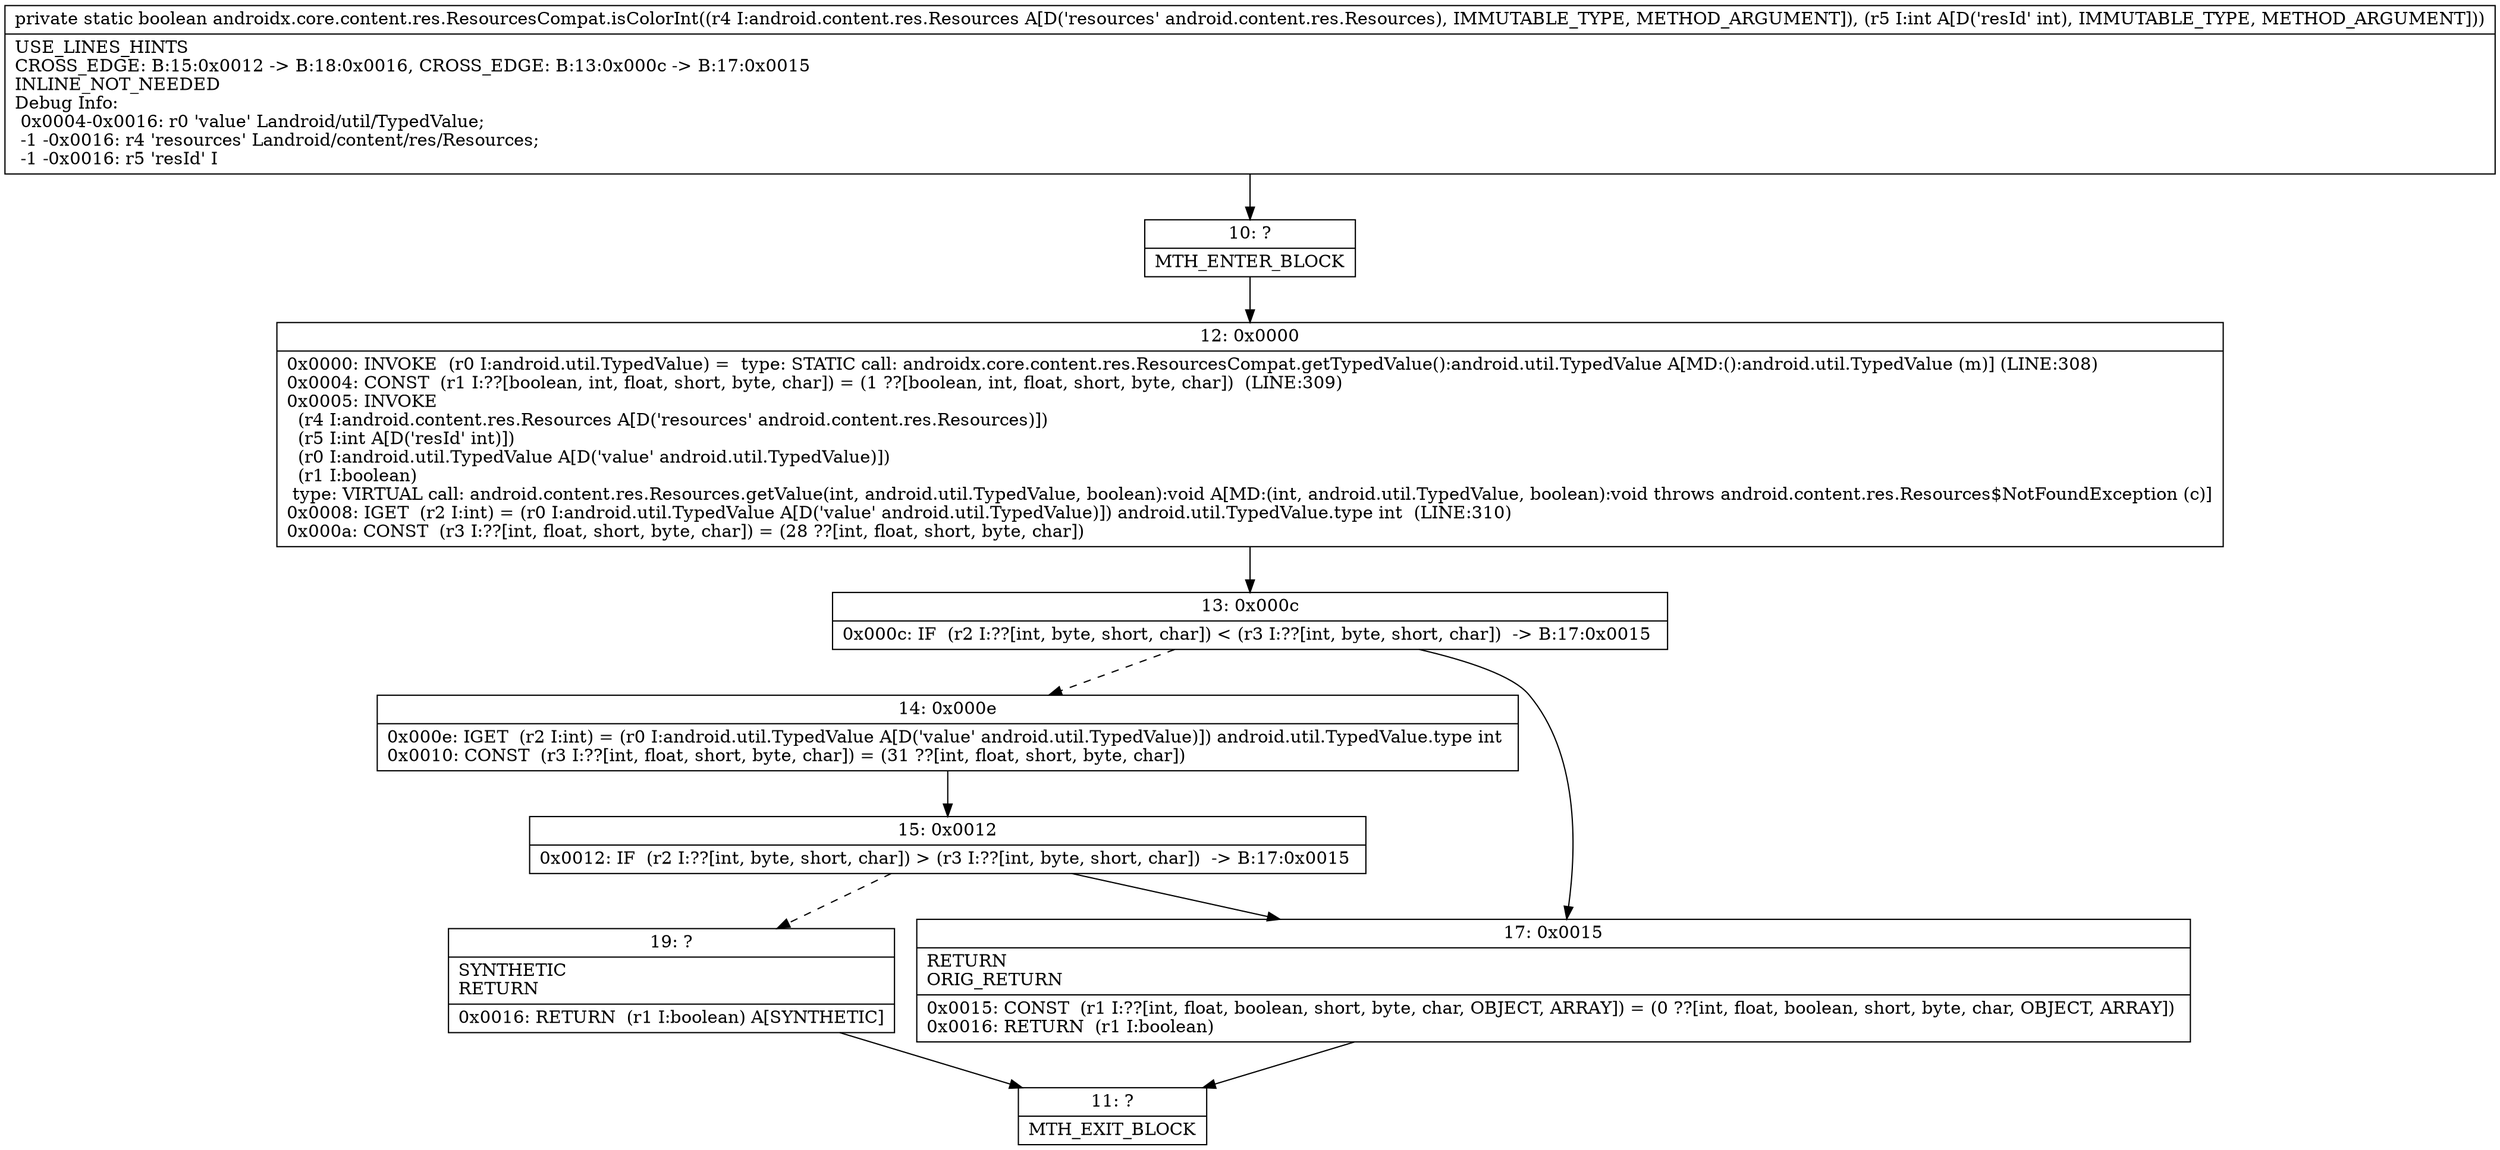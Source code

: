 digraph "CFG forandroidx.core.content.res.ResourcesCompat.isColorInt(Landroid\/content\/res\/Resources;I)Z" {
Node_10 [shape=record,label="{10\:\ ?|MTH_ENTER_BLOCK\l}"];
Node_12 [shape=record,label="{12\:\ 0x0000|0x0000: INVOKE  (r0 I:android.util.TypedValue) =  type: STATIC call: androidx.core.content.res.ResourcesCompat.getTypedValue():android.util.TypedValue A[MD:():android.util.TypedValue (m)] (LINE:308)\l0x0004: CONST  (r1 I:??[boolean, int, float, short, byte, char]) = (1 ??[boolean, int, float, short, byte, char])  (LINE:309)\l0x0005: INVOKE  \l  (r4 I:android.content.res.Resources A[D('resources' android.content.res.Resources)])\l  (r5 I:int A[D('resId' int)])\l  (r0 I:android.util.TypedValue A[D('value' android.util.TypedValue)])\l  (r1 I:boolean)\l type: VIRTUAL call: android.content.res.Resources.getValue(int, android.util.TypedValue, boolean):void A[MD:(int, android.util.TypedValue, boolean):void throws android.content.res.Resources$NotFoundException (c)]\l0x0008: IGET  (r2 I:int) = (r0 I:android.util.TypedValue A[D('value' android.util.TypedValue)]) android.util.TypedValue.type int  (LINE:310)\l0x000a: CONST  (r3 I:??[int, float, short, byte, char]) = (28 ??[int, float, short, byte, char]) \l}"];
Node_13 [shape=record,label="{13\:\ 0x000c|0x000c: IF  (r2 I:??[int, byte, short, char]) \< (r3 I:??[int, byte, short, char])  \-\> B:17:0x0015 \l}"];
Node_14 [shape=record,label="{14\:\ 0x000e|0x000e: IGET  (r2 I:int) = (r0 I:android.util.TypedValue A[D('value' android.util.TypedValue)]) android.util.TypedValue.type int \l0x0010: CONST  (r3 I:??[int, float, short, byte, char]) = (31 ??[int, float, short, byte, char]) \l}"];
Node_15 [shape=record,label="{15\:\ 0x0012|0x0012: IF  (r2 I:??[int, byte, short, char]) \> (r3 I:??[int, byte, short, char])  \-\> B:17:0x0015 \l}"];
Node_19 [shape=record,label="{19\:\ ?|SYNTHETIC\lRETURN\l|0x0016: RETURN  (r1 I:boolean) A[SYNTHETIC]\l}"];
Node_11 [shape=record,label="{11\:\ ?|MTH_EXIT_BLOCK\l}"];
Node_17 [shape=record,label="{17\:\ 0x0015|RETURN\lORIG_RETURN\l|0x0015: CONST  (r1 I:??[int, float, boolean, short, byte, char, OBJECT, ARRAY]) = (0 ??[int, float, boolean, short, byte, char, OBJECT, ARRAY]) \l0x0016: RETURN  (r1 I:boolean) \l}"];
MethodNode[shape=record,label="{private static boolean androidx.core.content.res.ResourcesCompat.isColorInt((r4 I:android.content.res.Resources A[D('resources' android.content.res.Resources), IMMUTABLE_TYPE, METHOD_ARGUMENT]), (r5 I:int A[D('resId' int), IMMUTABLE_TYPE, METHOD_ARGUMENT]))  | USE_LINES_HINTS\lCROSS_EDGE: B:15:0x0012 \-\> B:18:0x0016, CROSS_EDGE: B:13:0x000c \-\> B:17:0x0015\lINLINE_NOT_NEEDED\lDebug Info:\l  0x0004\-0x0016: r0 'value' Landroid\/util\/TypedValue;\l  \-1 \-0x0016: r4 'resources' Landroid\/content\/res\/Resources;\l  \-1 \-0x0016: r5 'resId' I\l}"];
MethodNode -> Node_10;Node_10 -> Node_12;
Node_12 -> Node_13;
Node_13 -> Node_14[style=dashed];
Node_13 -> Node_17;
Node_14 -> Node_15;
Node_15 -> Node_17;
Node_15 -> Node_19[style=dashed];
Node_19 -> Node_11;
Node_17 -> Node_11;
}

